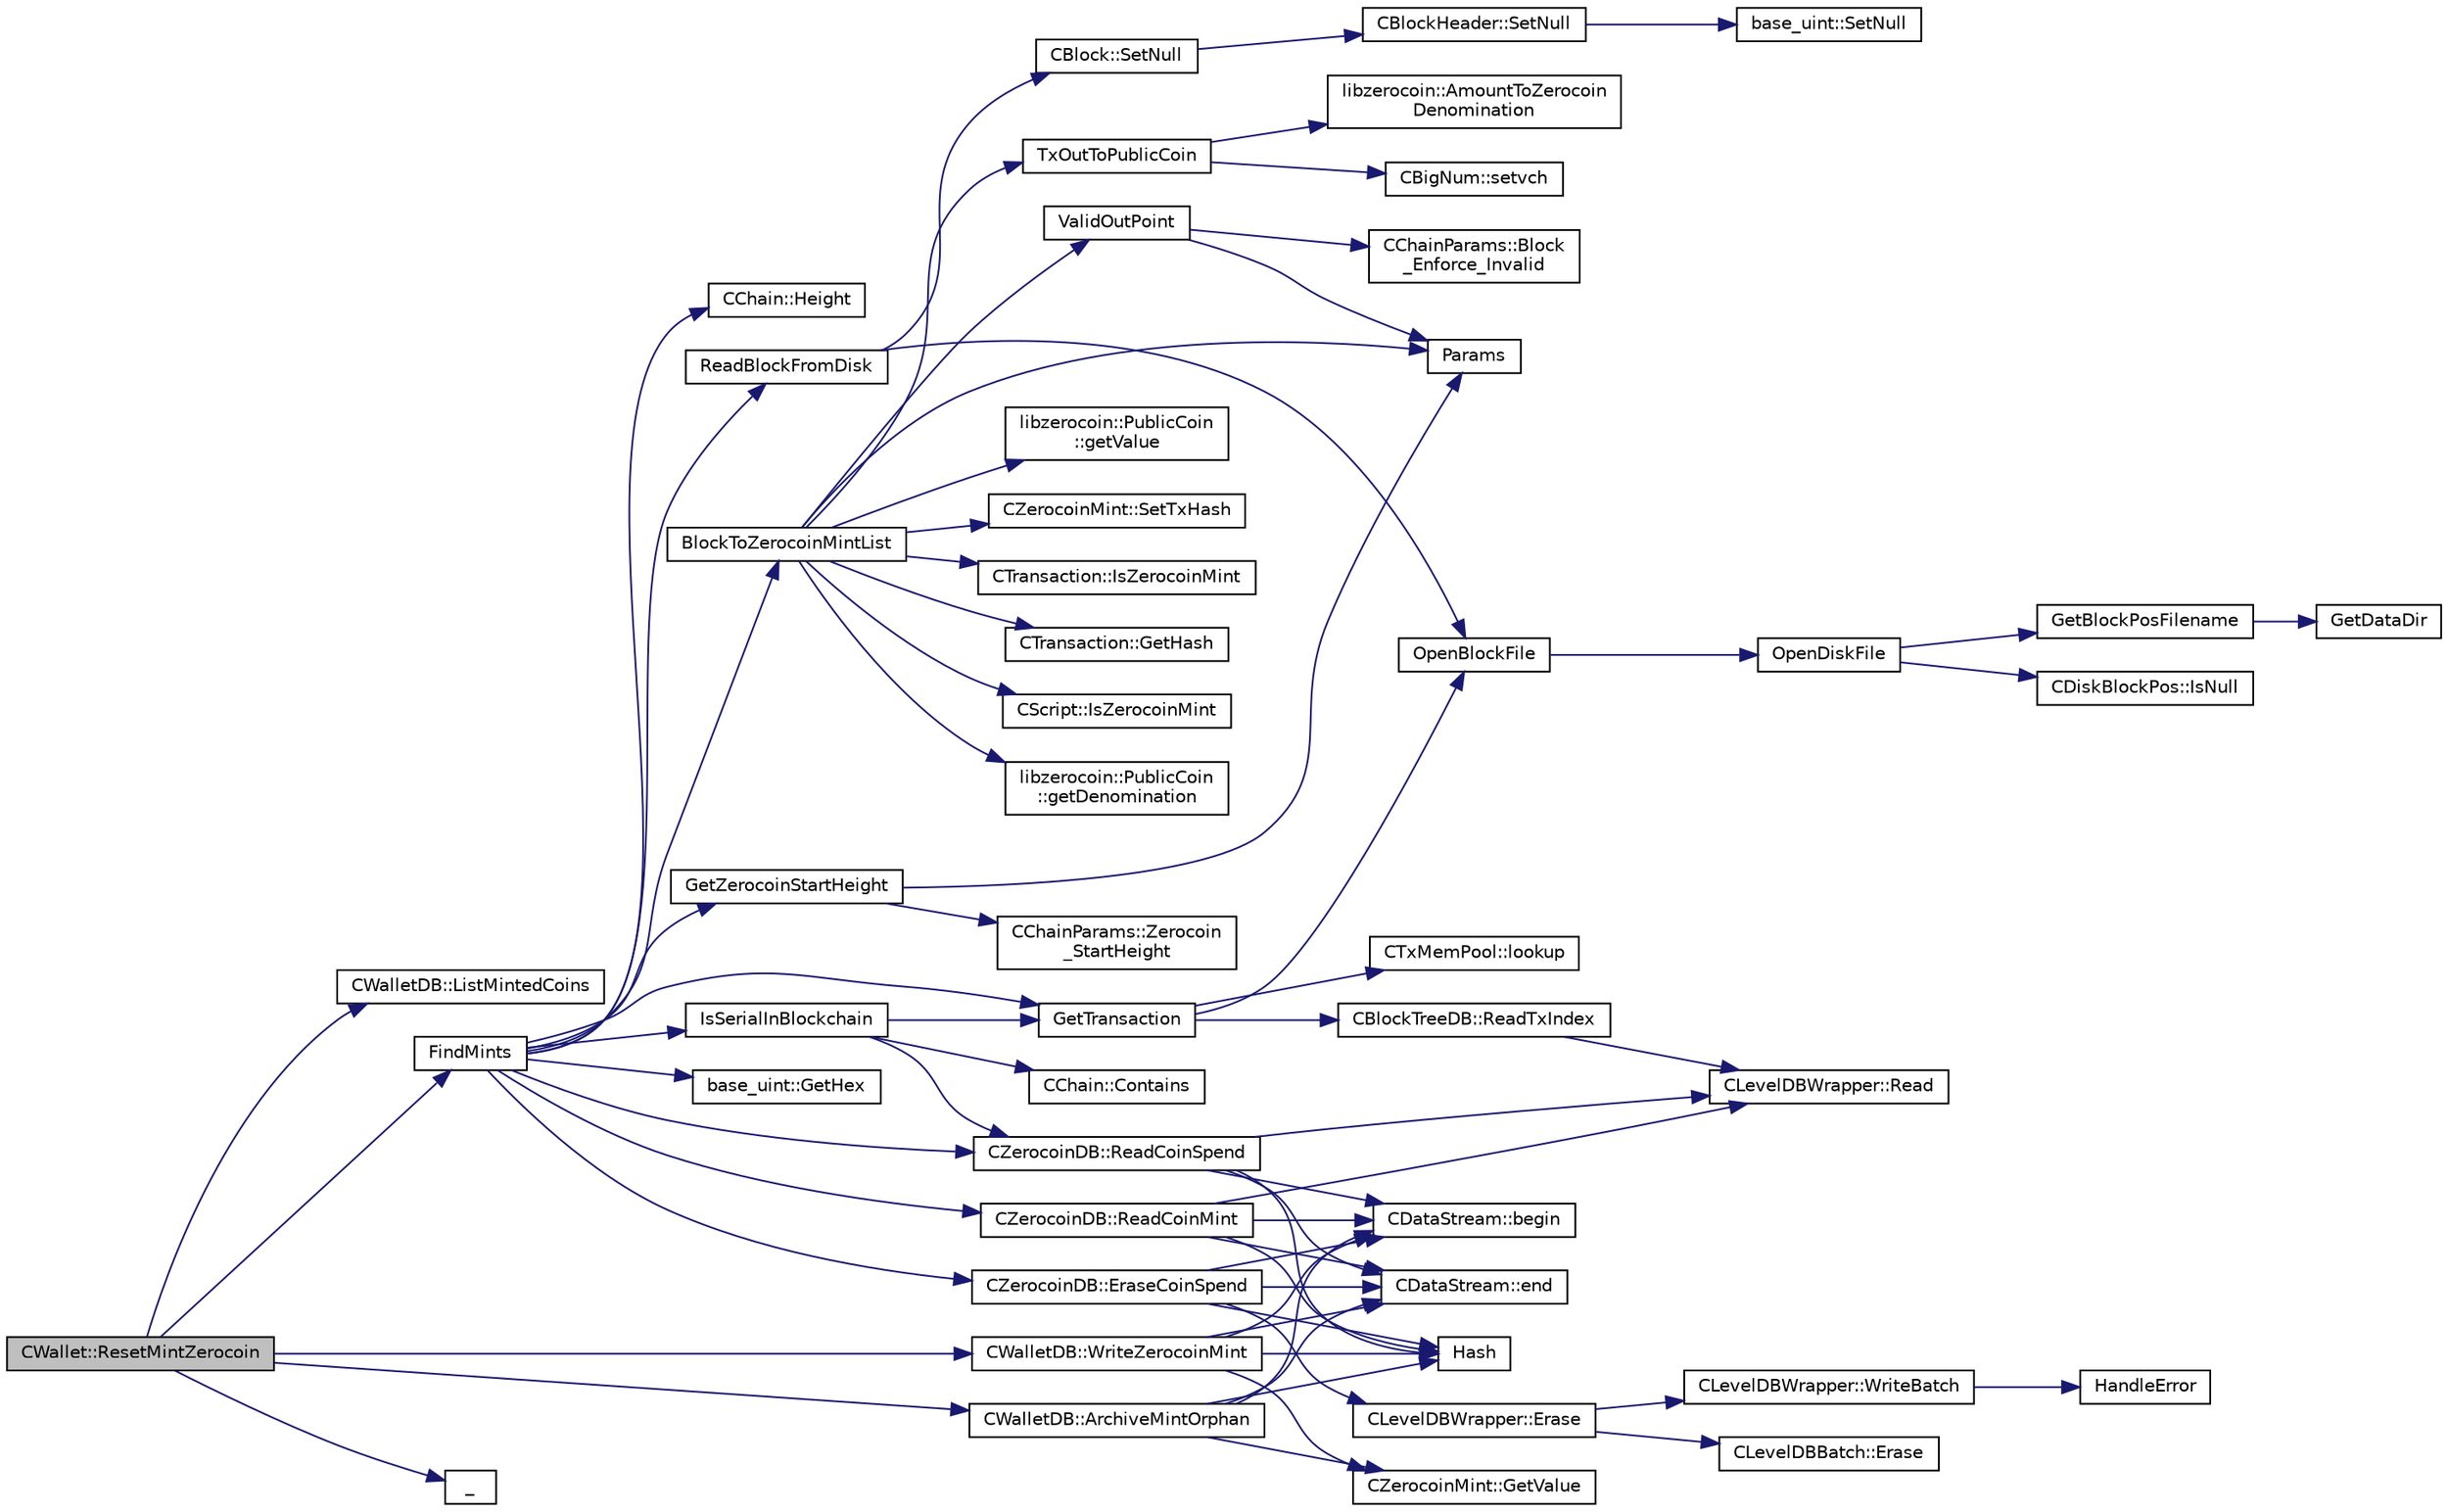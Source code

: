 digraph "CWallet::ResetMintZerocoin"
{
  edge [fontname="Helvetica",fontsize="10",labelfontname="Helvetica",labelfontsize="10"];
  node [fontname="Helvetica",fontsize="10",shape=record];
  rankdir="LR";
  Node489 [label="CWallet::ResetMintZerocoin",height=0.2,width=0.4,color="black", fillcolor="grey75", style="filled", fontcolor="black"];
  Node489 -> Node490 [color="midnightblue",fontsize="10",style="solid",fontname="Helvetica"];
  Node490 [label="CWalletDB::ListMintedCoins",height=0.2,width=0.4,color="black", fillcolor="white", style="filled",URL="$class_c_wallet_d_b.html#a906d7b97c6b94f4225957d576222bbb6"];
  Node489 -> Node491 [color="midnightblue",fontsize="10",style="solid",fontname="Helvetica"];
  Node491 [label="FindMints",height=0.2,width=0.4,color="black", fillcolor="white", style="filled",URL="$main_8cpp.html#a5bdf923beb5f3417fd033c28216b6acb"];
  Node491 -> Node492 [color="midnightblue",fontsize="10",style="solid",fontname="Helvetica"];
  Node492 [label="CZerocoinDB::ReadCoinMint",height=0.2,width=0.4,color="black", fillcolor="white", style="filled",URL="$class_c_zerocoin_d_b.html#a90b0f4aecbbbe57b1b9cad6e1c37ec15"];
  Node492 -> Node493 [color="midnightblue",fontsize="10",style="solid",fontname="Helvetica"];
  Node493 [label="Hash",height=0.2,width=0.4,color="black", fillcolor="white", style="filled",URL="$hash_8h.html#a12c5e981d7f5f2850027fd5e932eff61",tooltip="Compute the 256-bit hash of a std::string. "];
  Node492 -> Node494 [color="midnightblue",fontsize="10",style="solid",fontname="Helvetica"];
  Node494 [label="CDataStream::begin",height=0.2,width=0.4,color="black", fillcolor="white", style="filled",URL="$class_c_data_stream.html#a2355d11752d8622badfbc03e9ed192fd"];
  Node492 -> Node495 [color="midnightblue",fontsize="10",style="solid",fontname="Helvetica"];
  Node495 [label="CDataStream::end",height=0.2,width=0.4,color="black", fillcolor="white", style="filled",URL="$class_c_data_stream.html#a66409dbd4403682fe674e2e71173cab4"];
  Node492 -> Node496 [color="midnightblue",fontsize="10",style="solid",fontname="Helvetica"];
  Node496 [label="CLevelDBWrapper::Read",height=0.2,width=0.4,color="black", fillcolor="white", style="filled",URL="$class_c_level_d_b_wrapper.html#a0cb51d3b8f042641b2d0aa76c3185527"];
  Node491 -> Node497 [color="midnightblue",fontsize="10",style="solid",fontname="Helvetica"];
  Node497 [label="GetTransaction",height=0.2,width=0.4,color="black", fillcolor="white", style="filled",URL="$main_8cpp.html#a044ae412844f02db690466dd24d9bb71",tooltip="Return transaction in tx, and if it was found inside a block, its hash is placed in hashBlock..."];
  Node497 -> Node498 [color="midnightblue",fontsize="10",style="solid",fontname="Helvetica"];
  Node498 [label="CTxMemPool::lookup",height=0.2,width=0.4,color="black", fillcolor="white", style="filled",URL="$class_c_tx_mem_pool.html#ad6d9966cdeb4b6586f7186e709b4e77e"];
  Node497 -> Node499 [color="midnightblue",fontsize="10",style="solid",fontname="Helvetica"];
  Node499 [label="CBlockTreeDB::ReadTxIndex",height=0.2,width=0.4,color="black", fillcolor="white", style="filled",URL="$class_c_block_tree_d_b.html#a74383427266d627e84c2d0c8e21e03c7"];
  Node499 -> Node496 [color="midnightblue",fontsize="10",style="solid",fontname="Helvetica"];
  Node497 -> Node500 [color="midnightblue",fontsize="10",style="solid",fontname="Helvetica"];
  Node500 [label="OpenBlockFile",height=0.2,width=0.4,color="black", fillcolor="white", style="filled",URL="$main_8cpp.html#a0d81388930a4ccb6a69b9abdd1ef5097",tooltip="Open a block file (blk?????.dat) "];
  Node500 -> Node501 [color="midnightblue",fontsize="10",style="solid",fontname="Helvetica"];
  Node501 [label="OpenDiskFile",height=0.2,width=0.4,color="black", fillcolor="white", style="filled",URL="$main_8cpp.html#ab15fc61f1d9596ad0aca703ff2c74635"];
  Node501 -> Node502 [color="midnightblue",fontsize="10",style="solid",fontname="Helvetica"];
  Node502 [label="CDiskBlockPos::IsNull",height=0.2,width=0.4,color="black", fillcolor="white", style="filled",URL="$struct_c_disk_block_pos.html#a7dd98fe3f5372d358df61db31899b0af"];
  Node501 -> Node503 [color="midnightblue",fontsize="10",style="solid",fontname="Helvetica"];
  Node503 [label="GetBlockPosFilename",height=0.2,width=0.4,color="black", fillcolor="white", style="filled",URL="$main_8cpp.html#a2f26f074aac584c3398de1dcdac59de9",tooltip="Translation to a filesystem path. "];
  Node503 -> Node504 [color="midnightblue",fontsize="10",style="solid",fontname="Helvetica"];
  Node504 [label="GetDataDir",height=0.2,width=0.4,color="black", fillcolor="white", style="filled",URL="$util_8cpp.html#ab83866a054745d4b30a3948a1b44beba"];
  Node491 -> Node505 [color="midnightblue",fontsize="10",style="solid",fontname="Helvetica"];
  Node505 [label="base_uint::GetHex",height=0.2,width=0.4,color="black", fillcolor="white", style="filled",URL="$classbase__uint.html#ae5e7b7481de91ebead20eebd5d685441"];
  Node491 -> Node506 [color="midnightblue",fontsize="10",style="solid",fontname="Helvetica"];
  Node506 [label="CZerocoinDB::ReadCoinSpend",height=0.2,width=0.4,color="black", fillcolor="white", style="filled",URL="$class_c_zerocoin_d_b.html#abd5c1b53d5ed33d4196010e51e2b8cbb"];
  Node506 -> Node493 [color="midnightblue",fontsize="10",style="solid",fontname="Helvetica"];
  Node506 -> Node494 [color="midnightblue",fontsize="10",style="solid",fontname="Helvetica"];
  Node506 -> Node495 [color="midnightblue",fontsize="10",style="solid",fontname="Helvetica"];
  Node506 -> Node496 [color="midnightblue",fontsize="10",style="solid",fontname="Helvetica"];
  Node491 -> Node507 [color="midnightblue",fontsize="10",style="solid",fontname="Helvetica"];
  Node507 [label="CZerocoinDB::EraseCoinSpend",height=0.2,width=0.4,color="black", fillcolor="white", style="filled",URL="$class_c_zerocoin_d_b.html#ae370638a6807897728027a73e46fa090"];
  Node507 -> Node493 [color="midnightblue",fontsize="10",style="solid",fontname="Helvetica"];
  Node507 -> Node494 [color="midnightblue",fontsize="10",style="solid",fontname="Helvetica"];
  Node507 -> Node495 [color="midnightblue",fontsize="10",style="solid",fontname="Helvetica"];
  Node507 -> Node508 [color="midnightblue",fontsize="10",style="solid",fontname="Helvetica"];
  Node508 [label="CLevelDBWrapper::Erase",height=0.2,width=0.4,color="black", fillcolor="white", style="filled",URL="$class_c_level_d_b_wrapper.html#a9f67e2880ba191fdc9439ba34e315d72"];
  Node508 -> Node509 [color="midnightblue",fontsize="10",style="solid",fontname="Helvetica"];
  Node509 [label="CLevelDBBatch::Erase",height=0.2,width=0.4,color="black", fillcolor="white", style="filled",URL="$class_c_level_d_b_batch.html#a22bf093d560b4ce3333e8f4a947faa7f"];
  Node508 -> Node510 [color="midnightblue",fontsize="10",style="solid",fontname="Helvetica"];
  Node510 [label="CLevelDBWrapper::WriteBatch",height=0.2,width=0.4,color="black", fillcolor="white", style="filled",URL="$class_c_level_d_b_wrapper.html#a820484c9e427f9e3400396e750acf4b8"];
  Node510 -> Node511 [color="midnightblue",fontsize="10",style="solid",fontname="Helvetica"];
  Node511 [label="HandleError",height=0.2,width=0.4,color="black", fillcolor="white", style="filled",URL="$leveldbwrapper_8cpp.html#aea36eb5fddb6266b14ea8cb15e183486"];
  Node491 -> Node512 [color="midnightblue",fontsize="10",style="solid",fontname="Helvetica"];
  Node512 [label="IsSerialInBlockchain",height=0.2,width=0.4,color="black", fillcolor="white", style="filled",URL="$main_8cpp.html#a1a986f7c3a557068daa8fa72f7daf3e6"];
  Node512 -> Node506 [color="midnightblue",fontsize="10",style="solid",fontname="Helvetica"];
  Node512 -> Node497 [color="midnightblue",fontsize="10",style="solid",fontname="Helvetica"];
  Node512 -> Node513 [color="midnightblue",fontsize="10",style="solid",fontname="Helvetica"];
  Node513 [label="CChain::Contains",height=0.2,width=0.4,color="black", fillcolor="white", style="filled",URL="$class_c_chain.html#af1786dc229c215dea7f727c11df2c8dc",tooltip="Efficiently check whether a block is present in this chain. "];
  Node491 -> Node514 [color="midnightblue",fontsize="10",style="solid",fontname="Helvetica"];
  Node514 [label="GetZerocoinStartHeight",height=0.2,width=0.4,color="black", fillcolor="white", style="filled",URL="$main_8cpp.html#a752811decc5be9015277ec367788a58c"];
  Node514 -> Node515 [color="midnightblue",fontsize="10",style="solid",fontname="Helvetica"];
  Node515 [label="Params",height=0.2,width=0.4,color="black", fillcolor="white", style="filled",URL="$chainparams_8cpp.html#ace5c5b706d71a324a417dd2db394fd4a",tooltip="Return the currently selected parameters. "];
  Node514 -> Node516 [color="midnightblue",fontsize="10",style="solid",fontname="Helvetica"];
  Node516 [label="CChainParams::Zerocoin\l_StartHeight",height=0.2,width=0.4,color="black", fillcolor="white", style="filled",URL="$class_c_chain_params.html#a5c3b62573db5b5a6cdaee67d608353e0"];
  Node491 -> Node517 [color="midnightblue",fontsize="10",style="solid",fontname="Helvetica"];
  Node517 [label="CChain::Height",height=0.2,width=0.4,color="black", fillcolor="white", style="filled",URL="$class_c_chain.html#ad4758bc8872ce065a9579f77c3171d40",tooltip="Return the maximal height in the chain. "];
  Node491 -> Node518 [color="midnightblue",fontsize="10",style="solid",fontname="Helvetica"];
  Node518 [label="ReadBlockFromDisk",height=0.2,width=0.4,color="black", fillcolor="white", style="filled",URL="$main_8cpp.html#a2dc350346749b7da7f4b40c114ee5147"];
  Node518 -> Node519 [color="midnightblue",fontsize="10",style="solid",fontname="Helvetica"];
  Node519 [label="CBlock::SetNull",height=0.2,width=0.4,color="black", fillcolor="white", style="filled",URL="$class_c_block.html#a0410d7ba8d60679c4cf364b82ffffea5"];
  Node519 -> Node520 [color="midnightblue",fontsize="10",style="solid",fontname="Helvetica"];
  Node520 [label="CBlockHeader::SetNull",height=0.2,width=0.4,color="black", fillcolor="white", style="filled",URL="$class_c_block_header.html#ae39c04a4357417d98954a51f53beb78a"];
  Node520 -> Node521 [color="midnightblue",fontsize="10",style="solid",fontname="Helvetica"];
  Node521 [label="base_uint::SetNull",height=0.2,width=0.4,color="black", fillcolor="white", style="filled",URL="$classbase__uint.html#ab7f832a0d48a7da00296497c820ae775"];
  Node518 -> Node500 [color="midnightblue",fontsize="10",style="solid",fontname="Helvetica"];
  Node491 -> Node522 [color="midnightblue",fontsize="10",style="solid",fontname="Helvetica"];
  Node522 [label="BlockToZerocoinMintList",height=0.2,width=0.4,color="black", fillcolor="white", style="filled",URL="$main_8cpp.html#ac317d8f586a4d15e3a7e91debf18b646"];
  Node522 -> Node523 [color="midnightblue",fontsize="10",style="solid",fontname="Helvetica"];
  Node523 [label="CTransaction::IsZerocoinMint",height=0.2,width=0.4,color="black", fillcolor="white", style="filled",URL="$class_c_transaction.html#ab91efb1c2312e6feeecfbbfff11abbb1"];
  Node522 -> Node524 [color="midnightblue",fontsize="10",style="solid",fontname="Helvetica"];
  Node524 [label="ValidOutPoint",height=0.2,width=0.4,color="black", fillcolor="white", style="filled",URL="$main_8cpp.html#a1f3b001e1c5c988c6a14f6367cffb6a7"];
  Node524 -> Node515 [color="midnightblue",fontsize="10",style="solid",fontname="Helvetica"];
  Node524 -> Node525 [color="midnightblue",fontsize="10",style="solid",fontname="Helvetica"];
  Node525 [label="CChainParams::Block\l_Enforce_Invalid",height=0.2,width=0.4,color="black", fillcolor="white", style="filled",URL="$class_c_chain_params.html#a273dbde532ea4c5cf57eea2150d1bea3"];
  Node522 -> Node526 [color="midnightblue",fontsize="10",style="solid",fontname="Helvetica"];
  Node526 [label="CTransaction::GetHash",height=0.2,width=0.4,color="black", fillcolor="white", style="filled",URL="$class_c_transaction.html#a7efd1379de830341417c0bfa23a149aa"];
  Node522 -> Node527 [color="midnightblue",fontsize="10",style="solid",fontname="Helvetica"];
  Node527 [label="CScript::IsZerocoinMint",height=0.2,width=0.4,color="black", fillcolor="white", style="filled",URL="$class_c_script.html#aadeaf93bd9c00abc9e20d082051adac8"];
  Node522 -> Node515 [color="midnightblue",fontsize="10",style="solid",fontname="Helvetica"];
  Node522 -> Node528 [color="midnightblue",fontsize="10",style="solid",fontname="Helvetica"];
  Node528 [label="TxOutToPublicCoin",height=0.2,width=0.4,color="black", fillcolor="white", style="filled",URL="$main_8cpp.html#aac3e600e13586e9d4aa42571d6cd2637"];
  Node528 -> Node529 [color="midnightblue",fontsize="10",style="solid",fontname="Helvetica"];
  Node529 [label="CBigNum::setvch",height=0.2,width=0.4,color="black", fillcolor="white", style="filled",URL="$class_c_big_num.html#aa9236c14e34519e9b173a9a4b80f5621"];
  Node528 -> Node530 [color="midnightblue",fontsize="10",style="solid",fontname="Helvetica"];
  Node530 [label="libzerocoin::AmountToZerocoin\lDenomination",height=0.2,width=0.4,color="black", fillcolor="white", style="filled",URL="$namespacelibzerocoin.html#a134fac363d8467df4fbb539a880051ec"];
  Node522 -> Node531 [color="midnightblue",fontsize="10",style="solid",fontname="Helvetica"];
  Node531 [label="libzerocoin::PublicCoin\l::getDenomination",height=0.2,width=0.4,color="black", fillcolor="white", style="filled",URL="$classlibzerocoin_1_1_public_coin.html#a150f84ac8998d73e223c74a311d48891"];
  Node522 -> Node532 [color="midnightblue",fontsize="10",style="solid",fontname="Helvetica"];
  Node532 [label="libzerocoin::PublicCoin\l::getValue",height=0.2,width=0.4,color="black", fillcolor="white", style="filled",URL="$classlibzerocoin_1_1_public_coin.html#abf335a1f7458e510bf46a73611200b3b"];
  Node522 -> Node533 [color="midnightblue",fontsize="10",style="solid",fontname="Helvetica"];
  Node533 [label="CZerocoinMint::SetTxHash",height=0.2,width=0.4,color="black", fillcolor="white", style="filled",URL="$class_c_zerocoin_mint.html#a3ede2b4a3e7c28311f332037af495e29"];
  Node489 -> Node534 [color="midnightblue",fontsize="10",style="solid",fontname="Helvetica"];
  Node534 [label="CWalletDB::WriteZerocoinMint",height=0.2,width=0.4,color="black", fillcolor="white", style="filled",URL="$class_c_wallet_d_b.html#a2464550fd457eb078a44077e5b416e9a"];
  Node534 -> Node535 [color="midnightblue",fontsize="10",style="solid",fontname="Helvetica"];
  Node535 [label="CZerocoinMint::GetValue",height=0.2,width=0.4,color="black", fillcolor="white", style="filled",URL="$class_c_zerocoin_mint.html#ae5917a194b3ea08a5e9150231e965b82"];
  Node534 -> Node493 [color="midnightblue",fontsize="10",style="solid",fontname="Helvetica"];
  Node534 -> Node494 [color="midnightblue",fontsize="10",style="solid",fontname="Helvetica"];
  Node534 -> Node495 [color="midnightblue",fontsize="10",style="solid",fontname="Helvetica"];
  Node489 -> Node536 [color="midnightblue",fontsize="10",style="solid",fontname="Helvetica"];
  Node536 [label="CWalletDB::ArchiveMintOrphan",height=0.2,width=0.4,color="black", fillcolor="white", style="filled",URL="$class_c_wallet_d_b.html#a77aae06150b1eef721d471a454666df0"];
  Node536 -> Node535 [color="midnightblue",fontsize="10",style="solid",fontname="Helvetica"];
  Node536 -> Node493 [color="midnightblue",fontsize="10",style="solid",fontname="Helvetica"];
  Node536 -> Node494 [color="midnightblue",fontsize="10",style="solid",fontname="Helvetica"];
  Node536 -> Node495 [color="midnightblue",fontsize="10",style="solid",fontname="Helvetica"];
  Node489 -> Node537 [color="midnightblue",fontsize="10",style="solid",fontname="Helvetica"];
  Node537 [label="_",height=0.2,width=0.4,color="black", fillcolor="white", style="filled",URL="$ui__interface_8h.html#aad133bb6103b53cebf03fd01e2f11ba1",tooltip="Translation function: Call Translate signal on UI interface, which returns a boost::optional result..."];
}

